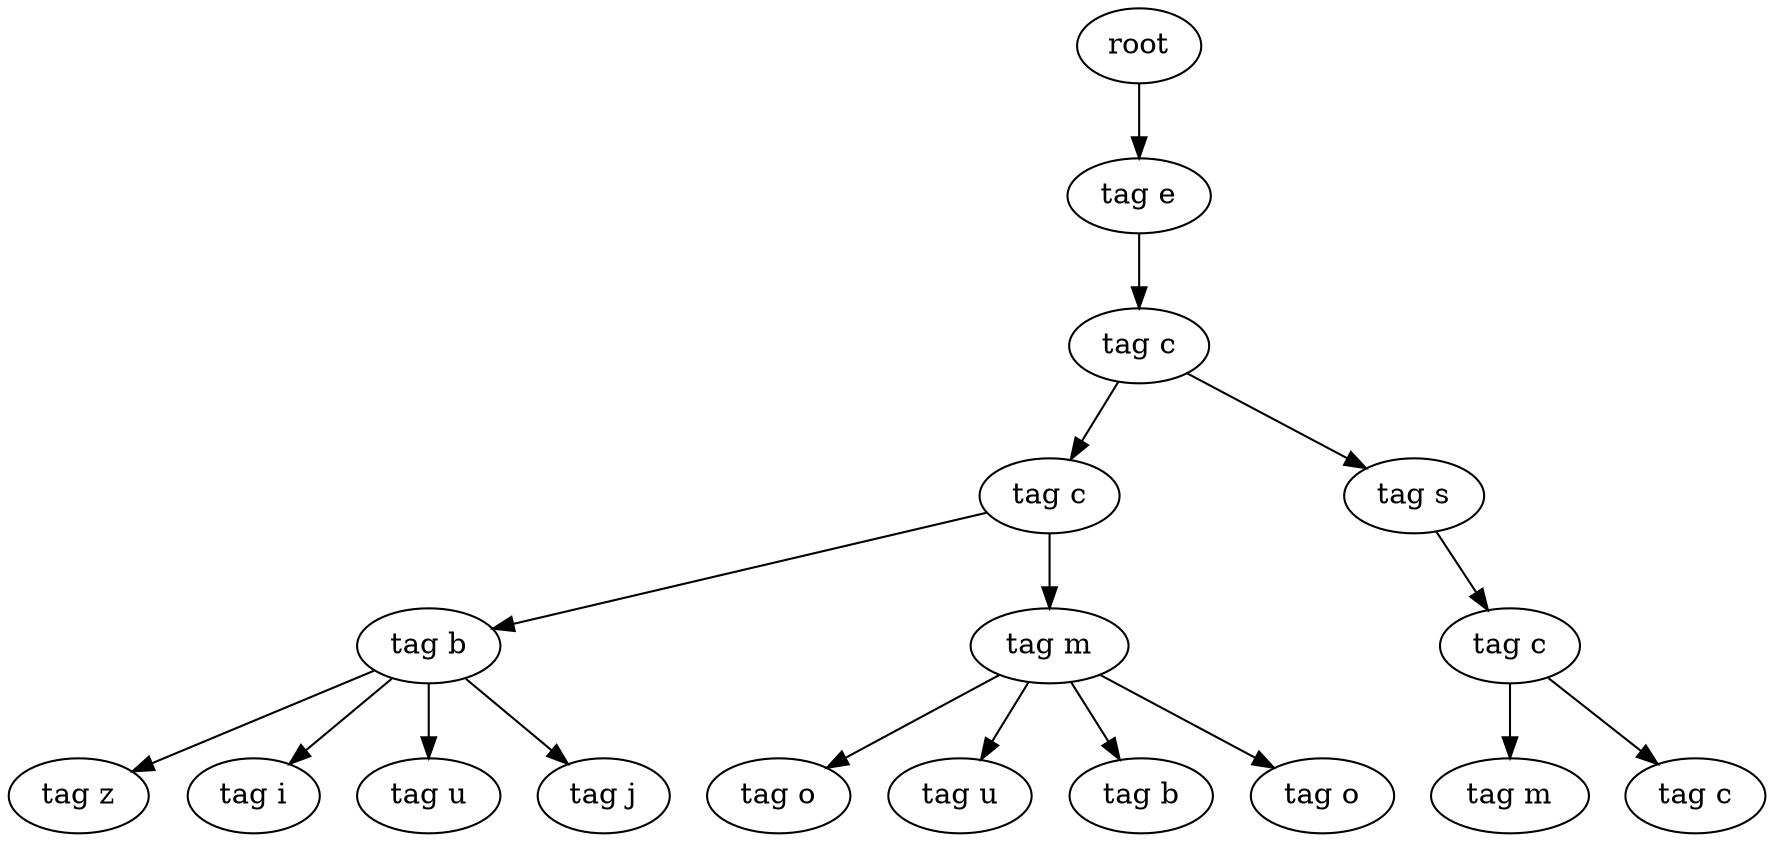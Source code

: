 digraph Tree{
0[label="root"];
0->00
00[label="tag e"];
00->000
000[label="tag c"];
000->0000
0000[label="tag c"];
0000->00000
00000[label="tag b"];
00000->000000
000000[label="tag z"];
00000->000001
000001[label="tag i"];
00000->000002
000002[label="tag u"];
00000->000003
000003[label="tag j"];
0000->00001
00001[label="tag m"];
00001->000010
000010[label="tag o"];
00001->000011
000011[label="tag u"];
00001->000012
000012[label="tag b"];
00001->000013
000013[label="tag o"];
000->0001
0001[label="tag s"];
0001->00010
00010[label="tag c"];
00010->000100
000100[label="tag m"];
00010->000101
000101[label="tag c"];
}
